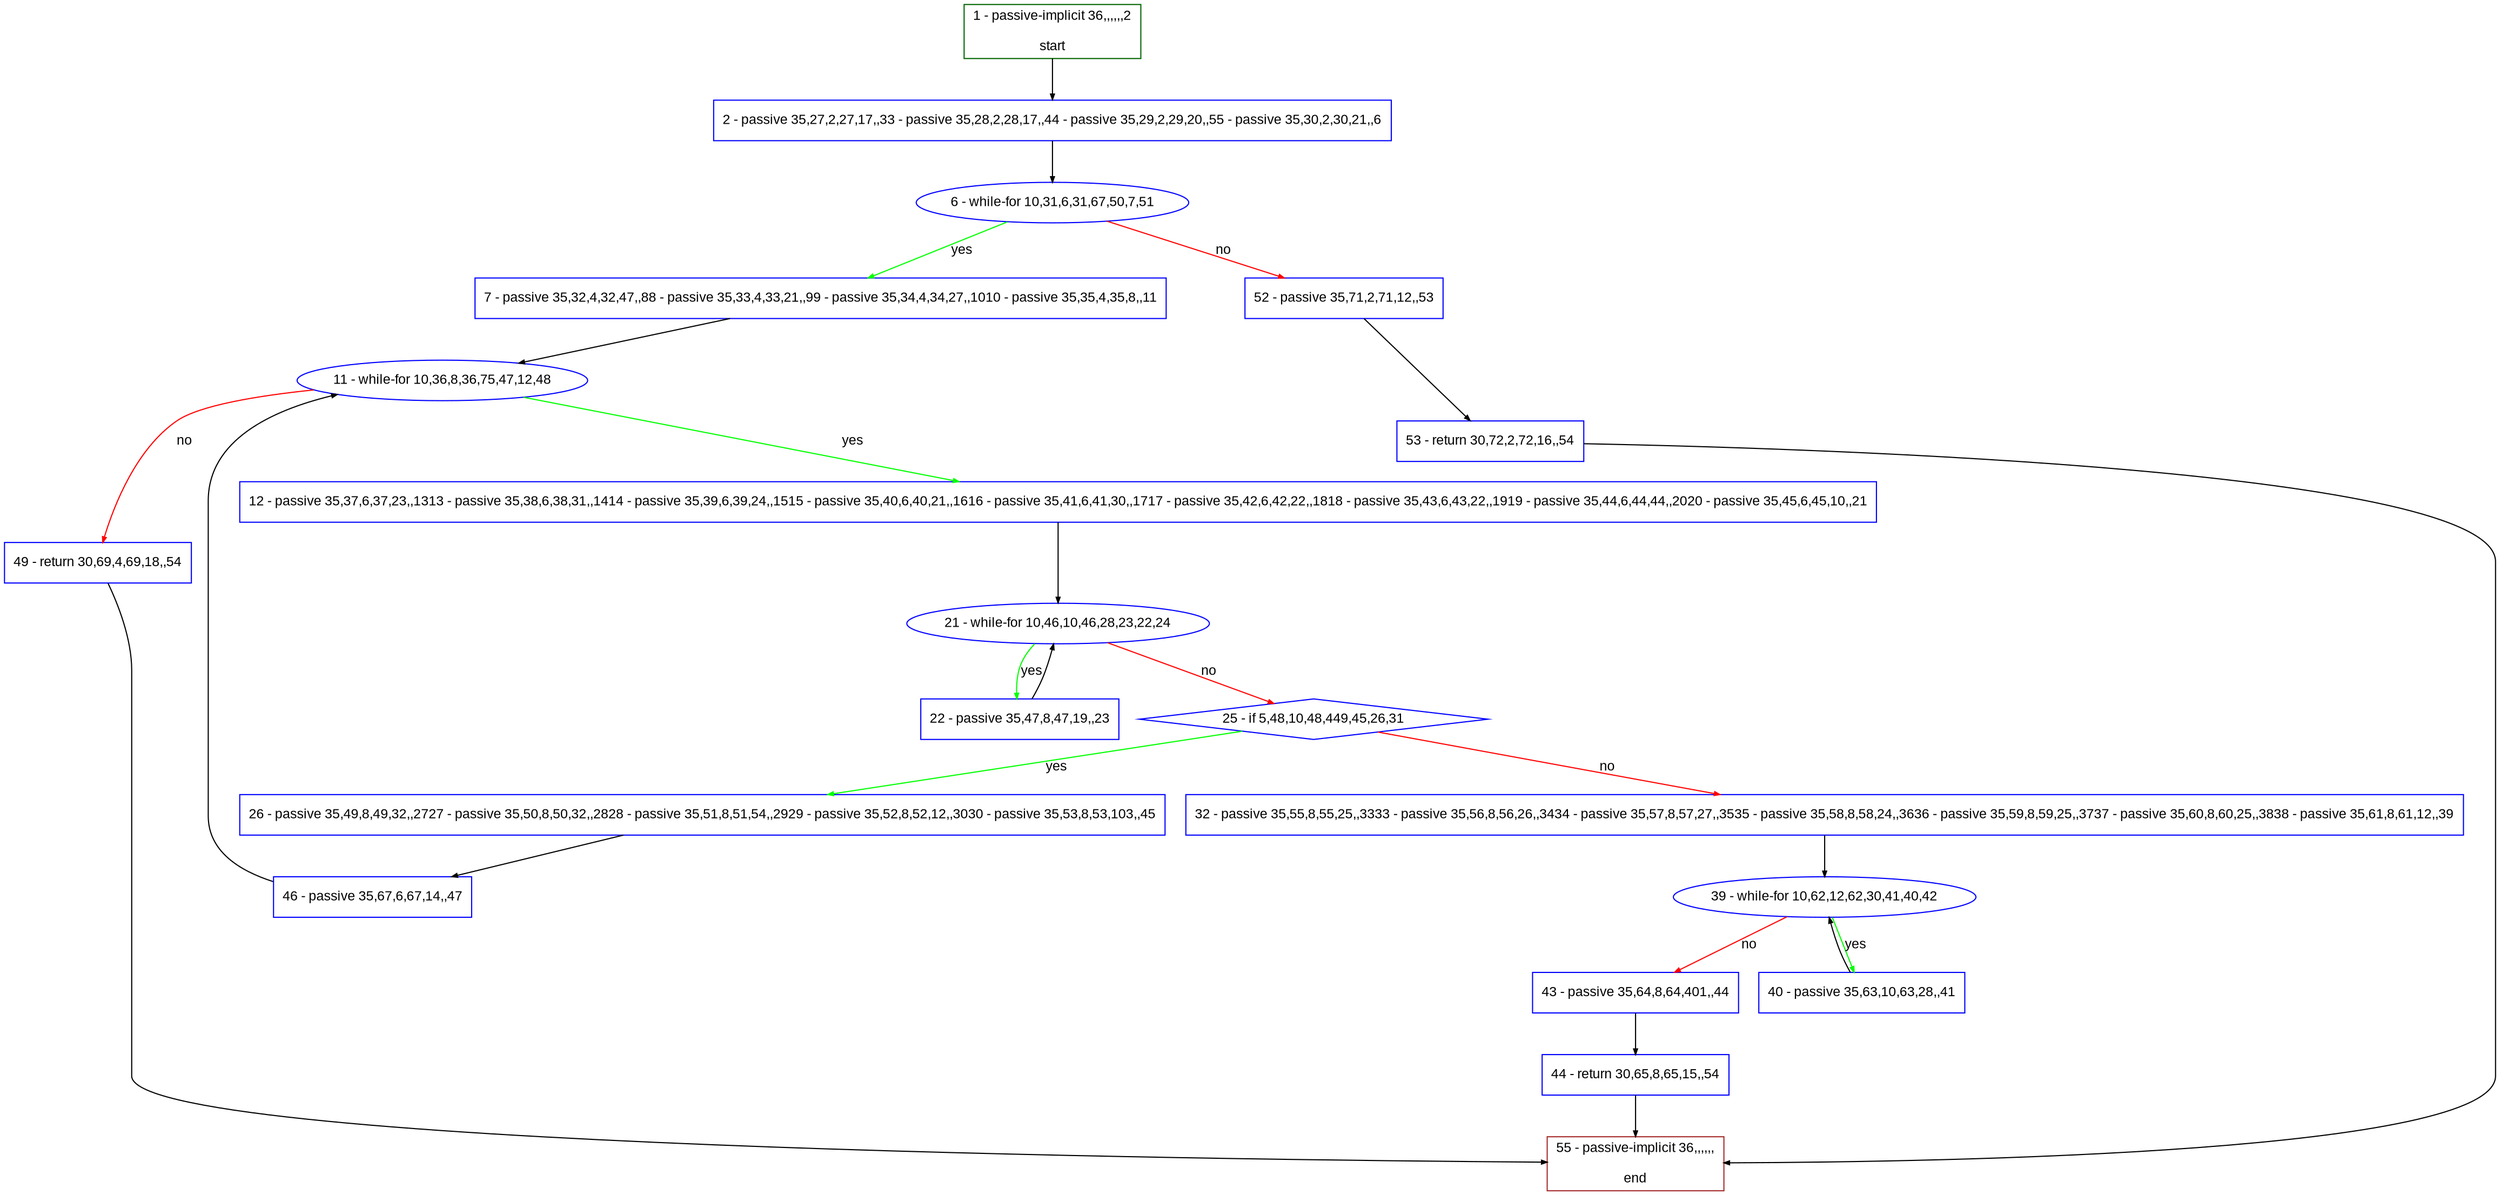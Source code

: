digraph "" {
  graph [pack="true", label="", fontsize="12", packmode="clust", fontname="Arial", fillcolor="#FFFFCC", bgcolor="white", style="rounded,filled", compound="true"];
  node [node_initialized="no", label="", color="grey", fontsize="12", fillcolor="white", fontname="Arial", style="filled", shape="rectangle", compound="true", fixedsize="false"];
  edge [fontcolor="black", arrowhead="normal", arrowtail="none", arrowsize="0.5", ltail="", label="", color="black", fontsize="12", lhead="", fontname="Arial", dir="forward", compound="true"];
  __N1 [label="2 - passive 35,27,2,27,17,,33 - passive 35,28,2,28,17,,44 - passive 35,29,2,29,20,,55 - passive 35,30,2,30,21,,6", color="#0000ff", fillcolor="#ffffff", style="filled", shape="box"];
  __N2 [label="1 - passive-implicit 36,,,,,,2\n\nstart", color="#006400", fillcolor="#ffffff", style="filled", shape="box"];
  __N3 [label="6 - while-for 10,31,6,31,67,50,7,51", color="#0000ff", fillcolor="#ffffff", style="filled", shape="oval"];
  __N4 [label="7 - passive 35,32,4,32,47,,88 - passive 35,33,4,33,21,,99 - passive 35,34,4,34,27,,1010 - passive 35,35,4,35,8,,11", color="#0000ff", fillcolor="#ffffff", style="filled", shape="box"];
  __N5 [label="52 - passive 35,71,2,71,12,,53", color="#0000ff", fillcolor="#ffffff", style="filled", shape="box"];
  __N6 [label="11 - while-for 10,36,8,36,75,47,12,48", color="#0000ff", fillcolor="#ffffff", style="filled", shape="oval"];
  __N7 [label="12 - passive 35,37,6,37,23,,1313 - passive 35,38,6,38,31,,1414 - passive 35,39,6,39,24,,1515 - passive 35,40,6,40,21,,1616 - passive 35,41,6,41,30,,1717 - passive 35,42,6,42,22,,1818 - passive 35,43,6,43,22,,1919 - passive 35,44,6,44,44,,2020 - passive 35,45,6,45,10,,21", color="#0000ff", fillcolor="#ffffff", style="filled", shape="box"];
  __N8 [label="49 - return 30,69,4,69,18,,54", color="#0000ff", fillcolor="#ffffff", style="filled", shape="box"];
  __N9 [label="21 - while-for 10,46,10,46,28,23,22,24", color="#0000ff", fillcolor="#ffffff", style="filled", shape="oval"];
  __N10 [label="22 - passive 35,47,8,47,19,,23", color="#0000ff", fillcolor="#ffffff", style="filled", shape="box"];
  __N11 [label="25 - if 5,48,10,48,449,45,26,31", color="#0000ff", fillcolor="#ffffff", style="filled", shape="diamond"];
  __N12 [label="26 - passive 35,49,8,49,32,,2727 - passive 35,50,8,50,32,,2828 - passive 35,51,8,51,54,,2929 - passive 35,52,8,52,12,,3030 - passive 35,53,8,53,103,,45", color="#0000ff", fillcolor="#ffffff", style="filled", shape="box"];
  __N13 [label="32 - passive 35,55,8,55,25,,3333 - passive 35,56,8,56,26,,3434 - passive 35,57,8,57,27,,3535 - passive 35,58,8,58,24,,3636 - passive 35,59,8,59,25,,3737 - passive 35,60,8,60,25,,3838 - passive 35,61,8,61,12,,39", color="#0000ff", fillcolor="#ffffff", style="filled", shape="box"];
  __N14 [label="46 - passive 35,67,6,67,14,,47", color="#0000ff", fillcolor="#ffffff", style="filled", shape="box"];
  __N15 [label="39 - while-for 10,62,12,62,30,41,40,42", color="#0000ff", fillcolor="#ffffff", style="filled", shape="oval"];
  __N16 [label="40 - passive 35,63,10,63,28,,41", color="#0000ff", fillcolor="#ffffff", style="filled", shape="box"];
  __N17 [label="43 - passive 35,64,8,64,401,,44", color="#0000ff", fillcolor="#ffffff", style="filled", shape="box"];
  __N18 [label="44 - return 30,65,8,65,15,,54", color="#0000ff", fillcolor="#ffffff", style="filled", shape="box"];
  __N19 [label="55 - passive-implicit 36,,,,,,\n\nend", color="#a52a2a", fillcolor="#ffffff", style="filled", shape="box"];
  __N20 [label="53 - return 30,72,2,72,16,,54", color="#0000ff", fillcolor="#ffffff", style="filled", shape="box"];
  __N2 -> __N1 [arrowhead="normal", arrowtail="none", color="#000000", label="", dir="forward"];
  __N1 -> __N3 [arrowhead="normal", arrowtail="none", color="#000000", label="", dir="forward"];
  __N3 -> __N4 [arrowhead="normal", arrowtail="none", color="#00ff00", label="yes", dir="forward"];
  __N3 -> __N5 [arrowhead="normal", arrowtail="none", color="#ff0000", label="no", dir="forward"];
  __N4 -> __N6 [arrowhead="normal", arrowtail="none", color="#000000", label="", dir="forward"];
  __N6 -> __N7 [arrowhead="normal", arrowtail="none", color="#00ff00", label="yes", dir="forward"];
  __N6 -> __N8 [arrowhead="normal", arrowtail="none", color="#ff0000", label="no", dir="forward"];
  __N7 -> __N9 [arrowhead="normal", arrowtail="none", color="#000000", label="", dir="forward"];
  __N9 -> __N10 [arrowhead="normal", arrowtail="none", color="#00ff00", label="yes", dir="forward"];
  __N10 -> __N9 [arrowhead="normal", arrowtail="none", color="#000000", label="", dir="forward"];
  __N9 -> __N11 [arrowhead="normal", arrowtail="none", color="#ff0000", label="no", dir="forward"];
  __N11 -> __N12 [arrowhead="normal", arrowtail="none", color="#00ff00", label="yes", dir="forward"];
  __N11 -> __N13 [arrowhead="normal", arrowtail="none", color="#ff0000", label="no", dir="forward"];
  __N12 -> __N14 [arrowhead="normal", arrowtail="none", color="#000000", label="", dir="forward"];
  __N13 -> __N15 [arrowhead="normal", arrowtail="none", color="#000000", label="", dir="forward"];
  __N15 -> __N16 [arrowhead="normal", arrowtail="none", color="#00ff00", label="yes", dir="forward"];
  __N16 -> __N15 [arrowhead="normal", arrowtail="none", color="#000000", label="", dir="forward"];
  __N15 -> __N17 [arrowhead="normal", arrowtail="none", color="#ff0000", label="no", dir="forward"];
  __N17 -> __N18 [arrowhead="normal", arrowtail="none", color="#000000", label="", dir="forward"];
  __N18 -> __N19 [arrowhead="normal", arrowtail="none", color="#000000", label="", dir="forward"];
  __N14 -> __N6 [arrowhead="normal", arrowtail="none", color="#000000", label="", dir="forward"];
  __N8 -> __N19 [arrowhead="normal", arrowtail="none", color="#000000", label="", dir="forward"];
  __N5 -> __N20 [arrowhead="normal", arrowtail="none", color="#000000", label="", dir="forward"];
  __N20 -> __N19 [arrowhead="normal", arrowtail="none", color="#000000", label="", dir="forward"];
}
